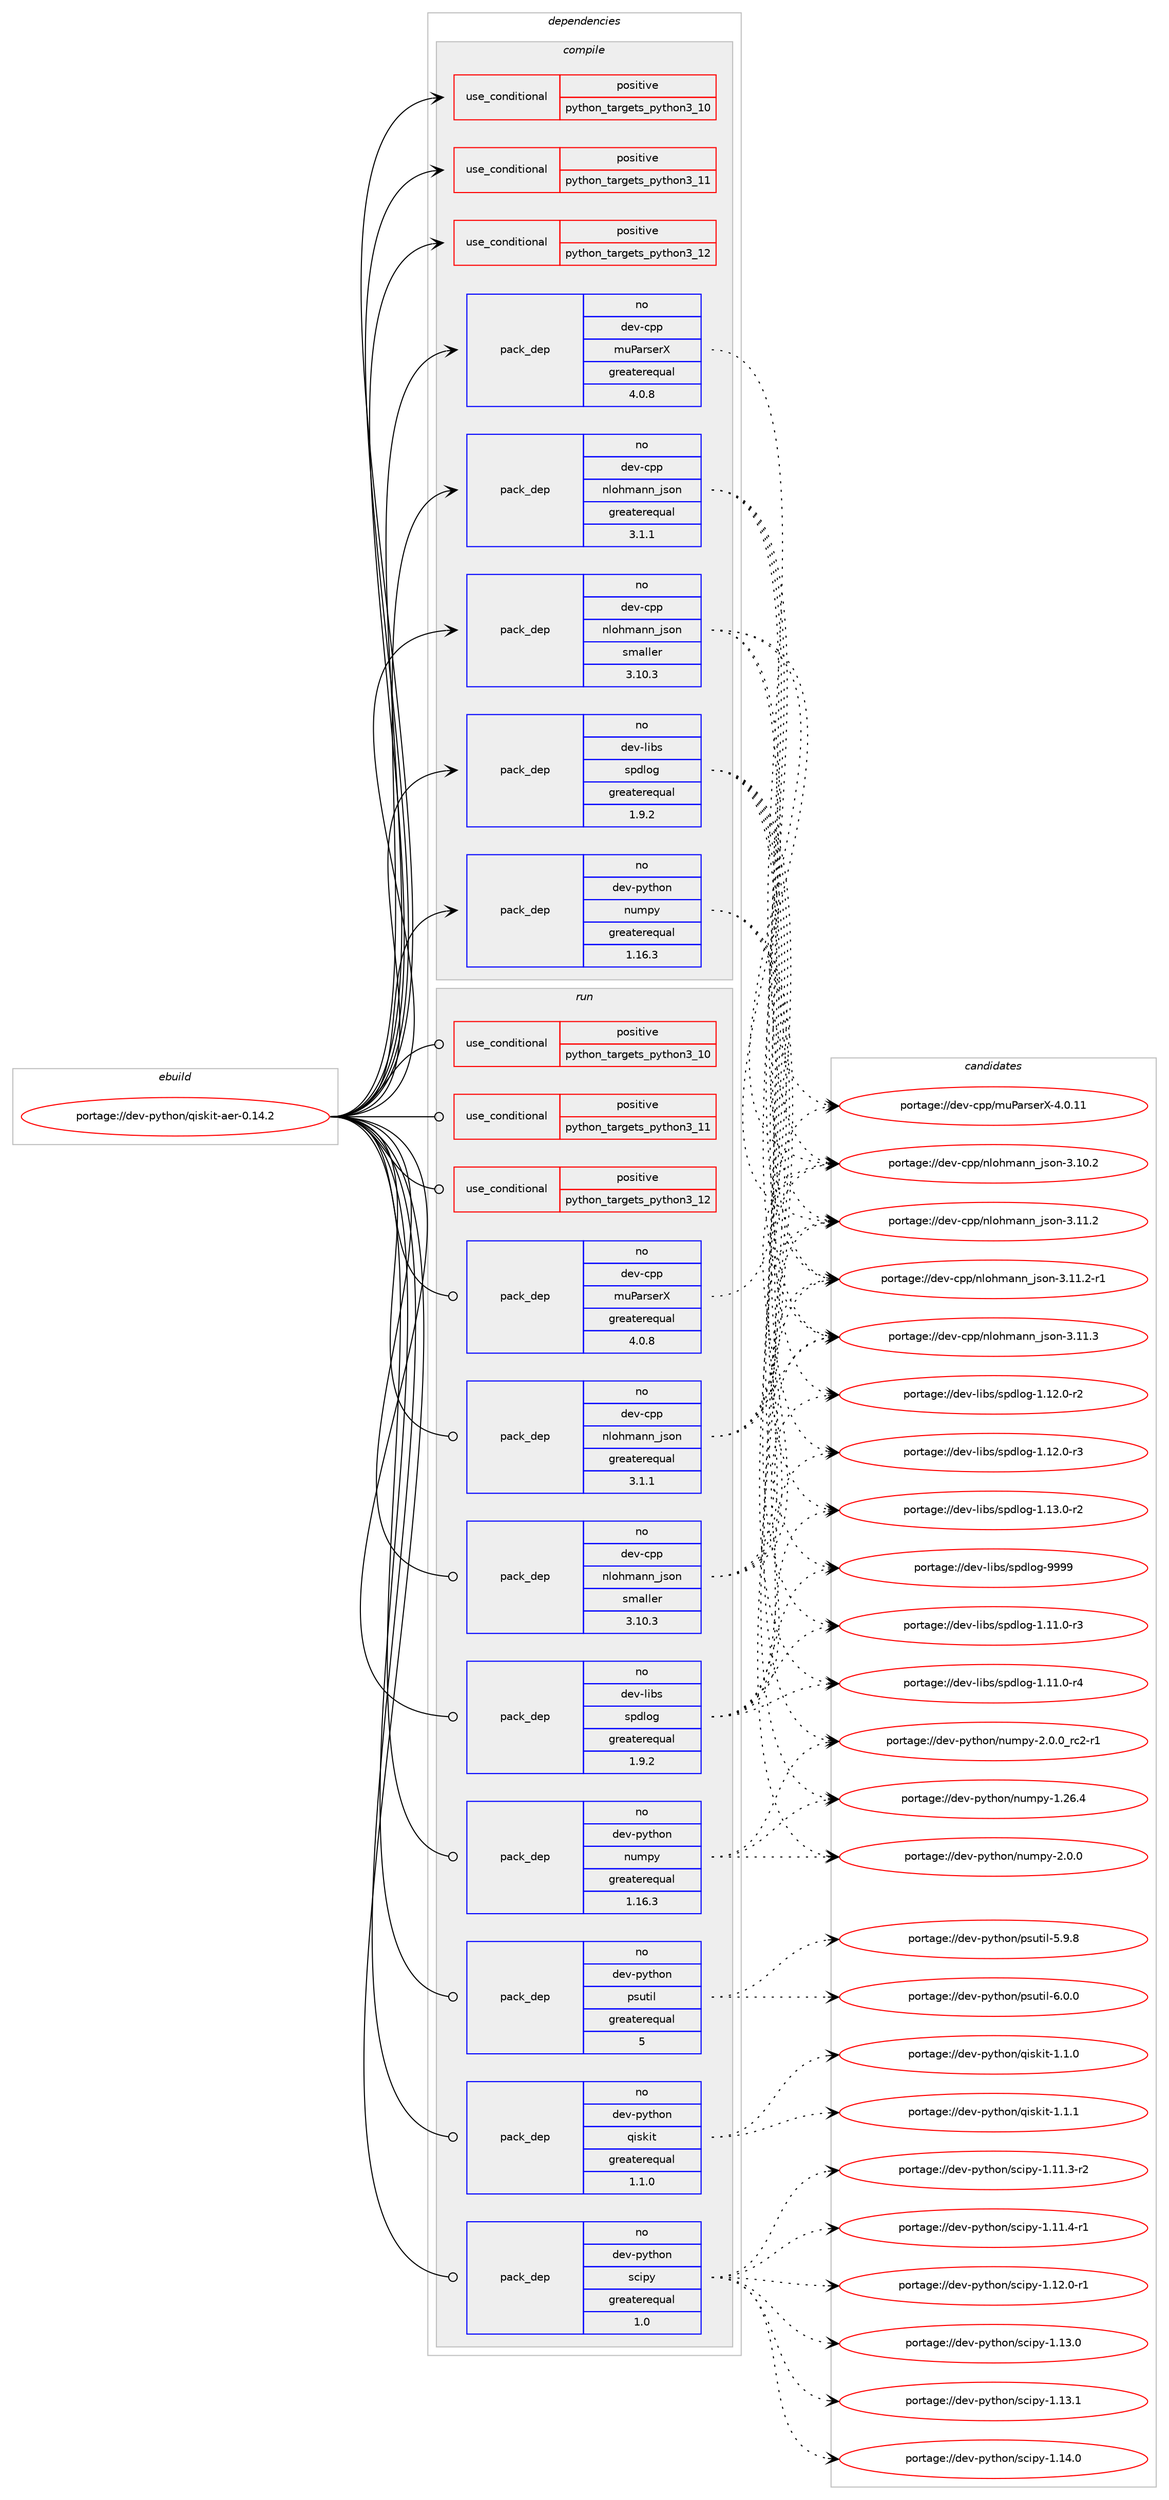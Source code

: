 digraph prolog {

# *************
# Graph options
# *************

newrank=true;
concentrate=true;
compound=true;
graph [rankdir=LR,fontname=Helvetica,fontsize=10,ranksep=1.5];#, ranksep=2.5, nodesep=0.2];
edge  [arrowhead=vee];
node  [fontname=Helvetica,fontsize=10];

# **********
# The ebuild
# **********

subgraph cluster_leftcol {
color=gray;
rank=same;
label=<<i>ebuild</i>>;
id [label="portage://dev-python/qiskit-aer-0.14.2", color=red, width=4, href="../dev-python/qiskit-aer-0.14.2.svg"];
}

# ****************
# The dependencies
# ****************

subgraph cluster_midcol {
color=gray;
label=<<i>dependencies</i>>;
subgraph cluster_compile {
fillcolor="#eeeeee";
style=filled;
label=<<i>compile</i>>;
subgraph cond37462 {
dependency80920 [label=<<TABLE BORDER="0" CELLBORDER="1" CELLSPACING="0" CELLPADDING="4"><TR><TD ROWSPAN="3" CELLPADDING="10">use_conditional</TD></TR><TR><TD>positive</TD></TR><TR><TD>python_targets_python3_10</TD></TR></TABLE>>, shape=none, color=red];
# *** BEGIN UNKNOWN DEPENDENCY TYPE (TODO) ***
# dependency80920 -> package_dependency(portage://dev-python/qiskit-aer-0.14.2,install,no,dev-lang,python,none,[,,],[slot(3.10)],[])
# *** END UNKNOWN DEPENDENCY TYPE (TODO) ***

}
id:e -> dependency80920:w [weight=20,style="solid",arrowhead="vee"];
subgraph cond37463 {
dependency80921 [label=<<TABLE BORDER="0" CELLBORDER="1" CELLSPACING="0" CELLPADDING="4"><TR><TD ROWSPAN="3" CELLPADDING="10">use_conditional</TD></TR><TR><TD>positive</TD></TR><TR><TD>python_targets_python3_11</TD></TR></TABLE>>, shape=none, color=red];
# *** BEGIN UNKNOWN DEPENDENCY TYPE (TODO) ***
# dependency80921 -> package_dependency(portage://dev-python/qiskit-aer-0.14.2,install,no,dev-lang,python,none,[,,],[slot(3.11)],[])
# *** END UNKNOWN DEPENDENCY TYPE (TODO) ***

}
id:e -> dependency80921:w [weight=20,style="solid",arrowhead="vee"];
subgraph cond37464 {
dependency80922 [label=<<TABLE BORDER="0" CELLBORDER="1" CELLSPACING="0" CELLPADDING="4"><TR><TD ROWSPAN="3" CELLPADDING="10">use_conditional</TD></TR><TR><TD>positive</TD></TR><TR><TD>python_targets_python3_12</TD></TR></TABLE>>, shape=none, color=red];
# *** BEGIN UNKNOWN DEPENDENCY TYPE (TODO) ***
# dependency80922 -> package_dependency(portage://dev-python/qiskit-aer-0.14.2,install,no,dev-lang,python,none,[,,],[slot(3.12)],[])
# *** END UNKNOWN DEPENDENCY TYPE (TODO) ***

}
id:e -> dependency80922:w [weight=20,style="solid",arrowhead="vee"];
subgraph pack42220 {
dependency80923 [label=<<TABLE BORDER="0" CELLBORDER="1" CELLSPACING="0" CELLPADDING="4" WIDTH="220"><TR><TD ROWSPAN="6" CELLPADDING="30">pack_dep</TD></TR><TR><TD WIDTH="110">no</TD></TR><TR><TD>dev-cpp</TD></TR><TR><TD>muParserX</TD></TR><TR><TD>greaterequal</TD></TR><TR><TD>4.0.8</TD></TR></TABLE>>, shape=none, color=blue];
}
id:e -> dependency80923:w [weight=20,style="solid",arrowhead="vee"];
subgraph pack42221 {
dependency80924 [label=<<TABLE BORDER="0" CELLBORDER="1" CELLSPACING="0" CELLPADDING="4" WIDTH="220"><TR><TD ROWSPAN="6" CELLPADDING="30">pack_dep</TD></TR><TR><TD WIDTH="110">no</TD></TR><TR><TD>dev-cpp</TD></TR><TR><TD>nlohmann_json</TD></TR><TR><TD>greaterequal</TD></TR><TR><TD>3.1.1</TD></TR></TABLE>>, shape=none, color=blue];
}
id:e -> dependency80924:w [weight=20,style="solid",arrowhead="vee"];
subgraph pack42222 {
dependency80925 [label=<<TABLE BORDER="0" CELLBORDER="1" CELLSPACING="0" CELLPADDING="4" WIDTH="220"><TR><TD ROWSPAN="6" CELLPADDING="30">pack_dep</TD></TR><TR><TD WIDTH="110">no</TD></TR><TR><TD>dev-cpp</TD></TR><TR><TD>nlohmann_json</TD></TR><TR><TD>smaller</TD></TR><TR><TD>3.10.3</TD></TR></TABLE>>, shape=none, color=blue];
}
id:e -> dependency80925:w [weight=20,style="solid",arrowhead="vee"];
subgraph pack42223 {
dependency80926 [label=<<TABLE BORDER="0" CELLBORDER="1" CELLSPACING="0" CELLPADDING="4" WIDTH="220"><TR><TD ROWSPAN="6" CELLPADDING="30">pack_dep</TD></TR><TR><TD WIDTH="110">no</TD></TR><TR><TD>dev-libs</TD></TR><TR><TD>spdlog</TD></TR><TR><TD>greaterequal</TD></TR><TR><TD>1.9.2</TD></TR></TABLE>>, shape=none, color=blue];
}
id:e -> dependency80926:w [weight=20,style="solid",arrowhead="vee"];
subgraph pack42224 {
dependency80927 [label=<<TABLE BORDER="0" CELLBORDER="1" CELLSPACING="0" CELLPADDING="4" WIDTH="220"><TR><TD ROWSPAN="6" CELLPADDING="30">pack_dep</TD></TR><TR><TD WIDTH="110">no</TD></TR><TR><TD>dev-python</TD></TR><TR><TD>numpy</TD></TR><TR><TD>greaterequal</TD></TR><TR><TD>1.16.3</TD></TR></TABLE>>, shape=none, color=blue];
}
id:e -> dependency80927:w [weight=20,style="solid",arrowhead="vee"];
# *** BEGIN UNKNOWN DEPENDENCY TYPE (TODO) ***
# id -> package_dependency(portage://dev-python/qiskit-aer-0.14.2,install,no,sci-libs,openblas,none,[,,],[],[use(enable(eselect-ldso),none)])
# *** END UNKNOWN DEPENDENCY TYPE (TODO) ***

# *** BEGIN UNKNOWN DEPENDENCY TYPE (TODO) ***
# id -> package_dependency(portage://dev-python/qiskit-aer-0.14.2,install,no,virtual,cblas,none,[,,],[],[use(enable(eselect-ldso),none)])
# *** END UNKNOWN DEPENDENCY TYPE (TODO) ***

}
subgraph cluster_compileandrun {
fillcolor="#eeeeee";
style=filled;
label=<<i>compile and run</i>>;
}
subgraph cluster_run {
fillcolor="#eeeeee";
style=filled;
label=<<i>run</i>>;
subgraph cond37465 {
dependency80928 [label=<<TABLE BORDER="0" CELLBORDER="1" CELLSPACING="0" CELLPADDING="4"><TR><TD ROWSPAN="3" CELLPADDING="10">use_conditional</TD></TR><TR><TD>positive</TD></TR><TR><TD>python_targets_python3_10</TD></TR></TABLE>>, shape=none, color=red];
# *** BEGIN UNKNOWN DEPENDENCY TYPE (TODO) ***
# dependency80928 -> package_dependency(portage://dev-python/qiskit-aer-0.14.2,run,no,dev-lang,python,none,[,,],[slot(3.10)],[])
# *** END UNKNOWN DEPENDENCY TYPE (TODO) ***

}
id:e -> dependency80928:w [weight=20,style="solid",arrowhead="odot"];
subgraph cond37466 {
dependency80929 [label=<<TABLE BORDER="0" CELLBORDER="1" CELLSPACING="0" CELLPADDING="4"><TR><TD ROWSPAN="3" CELLPADDING="10">use_conditional</TD></TR><TR><TD>positive</TD></TR><TR><TD>python_targets_python3_11</TD></TR></TABLE>>, shape=none, color=red];
# *** BEGIN UNKNOWN DEPENDENCY TYPE (TODO) ***
# dependency80929 -> package_dependency(portage://dev-python/qiskit-aer-0.14.2,run,no,dev-lang,python,none,[,,],[slot(3.11)],[])
# *** END UNKNOWN DEPENDENCY TYPE (TODO) ***

}
id:e -> dependency80929:w [weight=20,style="solid",arrowhead="odot"];
subgraph cond37467 {
dependency80930 [label=<<TABLE BORDER="0" CELLBORDER="1" CELLSPACING="0" CELLPADDING="4"><TR><TD ROWSPAN="3" CELLPADDING="10">use_conditional</TD></TR><TR><TD>positive</TD></TR><TR><TD>python_targets_python3_12</TD></TR></TABLE>>, shape=none, color=red];
# *** BEGIN UNKNOWN DEPENDENCY TYPE (TODO) ***
# dependency80930 -> package_dependency(portage://dev-python/qiskit-aer-0.14.2,run,no,dev-lang,python,none,[,,],[slot(3.12)],[])
# *** END UNKNOWN DEPENDENCY TYPE (TODO) ***

}
id:e -> dependency80930:w [weight=20,style="solid",arrowhead="odot"];
subgraph pack42225 {
dependency80931 [label=<<TABLE BORDER="0" CELLBORDER="1" CELLSPACING="0" CELLPADDING="4" WIDTH="220"><TR><TD ROWSPAN="6" CELLPADDING="30">pack_dep</TD></TR><TR><TD WIDTH="110">no</TD></TR><TR><TD>dev-cpp</TD></TR><TR><TD>muParserX</TD></TR><TR><TD>greaterequal</TD></TR><TR><TD>4.0.8</TD></TR></TABLE>>, shape=none, color=blue];
}
id:e -> dependency80931:w [weight=20,style="solid",arrowhead="odot"];
subgraph pack42226 {
dependency80932 [label=<<TABLE BORDER="0" CELLBORDER="1" CELLSPACING="0" CELLPADDING="4" WIDTH="220"><TR><TD ROWSPAN="6" CELLPADDING="30">pack_dep</TD></TR><TR><TD WIDTH="110">no</TD></TR><TR><TD>dev-cpp</TD></TR><TR><TD>nlohmann_json</TD></TR><TR><TD>greaterequal</TD></TR><TR><TD>3.1.1</TD></TR></TABLE>>, shape=none, color=blue];
}
id:e -> dependency80932:w [weight=20,style="solid",arrowhead="odot"];
subgraph pack42227 {
dependency80933 [label=<<TABLE BORDER="0" CELLBORDER="1" CELLSPACING="0" CELLPADDING="4" WIDTH="220"><TR><TD ROWSPAN="6" CELLPADDING="30">pack_dep</TD></TR><TR><TD WIDTH="110">no</TD></TR><TR><TD>dev-cpp</TD></TR><TR><TD>nlohmann_json</TD></TR><TR><TD>smaller</TD></TR><TR><TD>3.10.3</TD></TR></TABLE>>, shape=none, color=blue];
}
id:e -> dependency80933:w [weight=20,style="solid",arrowhead="odot"];
subgraph pack42228 {
dependency80934 [label=<<TABLE BORDER="0" CELLBORDER="1" CELLSPACING="0" CELLPADDING="4" WIDTH="220"><TR><TD ROWSPAN="6" CELLPADDING="30">pack_dep</TD></TR><TR><TD WIDTH="110">no</TD></TR><TR><TD>dev-libs</TD></TR><TR><TD>spdlog</TD></TR><TR><TD>greaterequal</TD></TR><TR><TD>1.9.2</TD></TR></TABLE>>, shape=none, color=blue];
}
id:e -> dependency80934:w [weight=20,style="solid",arrowhead="odot"];
subgraph pack42229 {
dependency80935 [label=<<TABLE BORDER="0" CELLBORDER="1" CELLSPACING="0" CELLPADDING="4" WIDTH="220"><TR><TD ROWSPAN="6" CELLPADDING="30">pack_dep</TD></TR><TR><TD WIDTH="110">no</TD></TR><TR><TD>dev-python</TD></TR><TR><TD>numpy</TD></TR><TR><TD>greaterequal</TD></TR><TR><TD>1.16.3</TD></TR></TABLE>>, shape=none, color=blue];
}
id:e -> dependency80935:w [weight=20,style="solid",arrowhead="odot"];
subgraph pack42230 {
dependency80936 [label=<<TABLE BORDER="0" CELLBORDER="1" CELLSPACING="0" CELLPADDING="4" WIDTH="220"><TR><TD ROWSPAN="6" CELLPADDING="30">pack_dep</TD></TR><TR><TD WIDTH="110">no</TD></TR><TR><TD>dev-python</TD></TR><TR><TD>psutil</TD></TR><TR><TD>greaterequal</TD></TR><TR><TD>5</TD></TR></TABLE>>, shape=none, color=blue];
}
id:e -> dependency80936:w [weight=20,style="solid",arrowhead="odot"];
subgraph pack42231 {
dependency80937 [label=<<TABLE BORDER="0" CELLBORDER="1" CELLSPACING="0" CELLPADDING="4" WIDTH="220"><TR><TD ROWSPAN="6" CELLPADDING="30">pack_dep</TD></TR><TR><TD WIDTH="110">no</TD></TR><TR><TD>dev-python</TD></TR><TR><TD>qiskit</TD></TR><TR><TD>greaterequal</TD></TR><TR><TD>1.1.0</TD></TR></TABLE>>, shape=none, color=blue];
}
id:e -> dependency80937:w [weight=20,style="solid",arrowhead="odot"];
subgraph pack42232 {
dependency80938 [label=<<TABLE BORDER="0" CELLBORDER="1" CELLSPACING="0" CELLPADDING="4" WIDTH="220"><TR><TD ROWSPAN="6" CELLPADDING="30">pack_dep</TD></TR><TR><TD WIDTH="110">no</TD></TR><TR><TD>dev-python</TD></TR><TR><TD>scipy</TD></TR><TR><TD>greaterequal</TD></TR><TR><TD>1.0</TD></TR></TABLE>>, shape=none, color=blue];
}
id:e -> dependency80938:w [weight=20,style="solid",arrowhead="odot"];
# *** BEGIN UNKNOWN DEPENDENCY TYPE (TODO) ***
# id -> package_dependency(portage://dev-python/qiskit-aer-0.14.2,run,no,sci-libs,openblas,none,[,,],[],[use(enable(eselect-ldso),none)])
# *** END UNKNOWN DEPENDENCY TYPE (TODO) ***

# *** BEGIN UNKNOWN DEPENDENCY TYPE (TODO) ***
# id -> package_dependency(portage://dev-python/qiskit-aer-0.14.2,run,no,virtual,cblas,none,[,,],[],[use(enable(eselect-ldso),none)])
# *** END UNKNOWN DEPENDENCY TYPE (TODO) ***

}
}

# **************
# The candidates
# **************

subgraph cluster_choices {
rank=same;
color=gray;
label=<<i>candidates</i>>;

subgraph choice42220 {
color=black;
nodesep=1;
choice10010111845991121124710911780971141151011148845524648464949 [label="portage://dev-cpp/muParserX-4.0.11", color=red, width=4,href="../dev-cpp/muParserX-4.0.11.svg"];
dependency80923:e -> choice10010111845991121124710911780971141151011148845524648464949:w [style=dotted,weight="100"];
}
subgraph choice42221 {
color=black;
nodesep=1;
choice100101118459911211247110108111104109971101109510611511111045514649484650 [label="portage://dev-cpp/nlohmann_json-3.10.2", color=red, width=4,href="../dev-cpp/nlohmann_json-3.10.2.svg"];
choice100101118459911211247110108111104109971101109510611511111045514649494650 [label="portage://dev-cpp/nlohmann_json-3.11.2", color=red, width=4,href="../dev-cpp/nlohmann_json-3.11.2.svg"];
choice1001011184599112112471101081111041099711011095106115111110455146494946504511449 [label="portage://dev-cpp/nlohmann_json-3.11.2-r1", color=red, width=4,href="../dev-cpp/nlohmann_json-3.11.2-r1.svg"];
choice100101118459911211247110108111104109971101109510611511111045514649494651 [label="portage://dev-cpp/nlohmann_json-3.11.3", color=red, width=4,href="../dev-cpp/nlohmann_json-3.11.3.svg"];
dependency80924:e -> choice100101118459911211247110108111104109971101109510611511111045514649484650:w [style=dotted,weight="100"];
dependency80924:e -> choice100101118459911211247110108111104109971101109510611511111045514649494650:w [style=dotted,weight="100"];
dependency80924:e -> choice1001011184599112112471101081111041099711011095106115111110455146494946504511449:w [style=dotted,weight="100"];
dependency80924:e -> choice100101118459911211247110108111104109971101109510611511111045514649494651:w [style=dotted,weight="100"];
}
subgraph choice42222 {
color=black;
nodesep=1;
choice100101118459911211247110108111104109971101109510611511111045514649484650 [label="portage://dev-cpp/nlohmann_json-3.10.2", color=red, width=4,href="../dev-cpp/nlohmann_json-3.10.2.svg"];
choice100101118459911211247110108111104109971101109510611511111045514649494650 [label="portage://dev-cpp/nlohmann_json-3.11.2", color=red, width=4,href="../dev-cpp/nlohmann_json-3.11.2.svg"];
choice1001011184599112112471101081111041099711011095106115111110455146494946504511449 [label="portage://dev-cpp/nlohmann_json-3.11.2-r1", color=red, width=4,href="../dev-cpp/nlohmann_json-3.11.2-r1.svg"];
choice100101118459911211247110108111104109971101109510611511111045514649494651 [label="portage://dev-cpp/nlohmann_json-3.11.3", color=red, width=4,href="../dev-cpp/nlohmann_json-3.11.3.svg"];
dependency80925:e -> choice100101118459911211247110108111104109971101109510611511111045514649484650:w [style=dotted,weight="100"];
dependency80925:e -> choice100101118459911211247110108111104109971101109510611511111045514649494650:w [style=dotted,weight="100"];
dependency80925:e -> choice1001011184599112112471101081111041099711011095106115111110455146494946504511449:w [style=dotted,weight="100"];
dependency80925:e -> choice100101118459911211247110108111104109971101109510611511111045514649494651:w [style=dotted,weight="100"];
}
subgraph choice42223 {
color=black;
nodesep=1;
choice100101118451081059811547115112100108111103454946494946484511451 [label="portage://dev-libs/spdlog-1.11.0-r3", color=red, width=4,href="../dev-libs/spdlog-1.11.0-r3.svg"];
choice100101118451081059811547115112100108111103454946494946484511452 [label="portage://dev-libs/spdlog-1.11.0-r4", color=red, width=4,href="../dev-libs/spdlog-1.11.0-r4.svg"];
choice100101118451081059811547115112100108111103454946495046484511450 [label="portage://dev-libs/spdlog-1.12.0-r2", color=red, width=4,href="../dev-libs/spdlog-1.12.0-r2.svg"];
choice100101118451081059811547115112100108111103454946495046484511451 [label="portage://dev-libs/spdlog-1.12.0-r3", color=red, width=4,href="../dev-libs/spdlog-1.12.0-r3.svg"];
choice100101118451081059811547115112100108111103454946495146484511450 [label="portage://dev-libs/spdlog-1.13.0-r2", color=red, width=4,href="../dev-libs/spdlog-1.13.0-r2.svg"];
choice1001011184510810598115471151121001081111034557575757 [label="portage://dev-libs/spdlog-9999", color=red, width=4,href="../dev-libs/spdlog-9999.svg"];
dependency80926:e -> choice100101118451081059811547115112100108111103454946494946484511451:w [style=dotted,weight="100"];
dependency80926:e -> choice100101118451081059811547115112100108111103454946494946484511452:w [style=dotted,weight="100"];
dependency80926:e -> choice100101118451081059811547115112100108111103454946495046484511450:w [style=dotted,weight="100"];
dependency80926:e -> choice100101118451081059811547115112100108111103454946495046484511451:w [style=dotted,weight="100"];
dependency80926:e -> choice100101118451081059811547115112100108111103454946495146484511450:w [style=dotted,weight="100"];
dependency80926:e -> choice1001011184510810598115471151121001081111034557575757:w [style=dotted,weight="100"];
}
subgraph choice42224 {
color=black;
nodesep=1;
choice100101118451121211161041111104711011710911212145494650544652 [label="portage://dev-python/numpy-1.26.4", color=red, width=4,href="../dev-python/numpy-1.26.4.svg"];
choice1001011184511212111610411111047110117109112121455046484648 [label="portage://dev-python/numpy-2.0.0", color=red, width=4,href="../dev-python/numpy-2.0.0.svg"];
choice10010111845112121116104111110471101171091121214550464846489511499504511449 [label="portage://dev-python/numpy-2.0.0_rc2-r1", color=red, width=4,href="../dev-python/numpy-2.0.0_rc2-r1.svg"];
dependency80927:e -> choice100101118451121211161041111104711011710911212145494650544652:w [style=dotted,weight="100"];
dependency80927:e -> choice1001011184511212111610411111047110117109112121455046484648:w [style=dotted,weight="100"];
dependency80927:e -> choice10010111845112121116104111110471101171091121214550464846489511499504511449:w [style=dotted,weight="100"];
}
subgraph choice42225 {
color=black;
nodesep=1;
choice10010111845991121124710911780971141151011148845524648464949 [label="portage://dev-cpp/muParserX-4.0.11", color=red, width=4,href="../dev-cpp/muParserX-4.0.11.svg"];
dependency80931:e -> choice10010111845991121124710911780971141151011148845524648464949:w [style=dotted,weight="100"];
}
subgraph choice42226 {
color=black;
nodesep=1;
choice100101118459911211247110108111104109971101109510611511111045514649484650 [label="portage://dev-cpp/nlohmann_json-3.10.2", color=red, width=4,href="../dev-cpp/nlohmann_json-3.10.2.svg"];
choice100101118459911211247110108111104109971101109510611511111045514649494650 [label="portage://dev-cpp/nlohmann_json-3.11.2", color=red, width=4,href="../dev-cpp/nlohmann_json-3.11.2.svg"];
choice1001011184599112112471101081111041099711011095106115111110455146494946504511449 [label="portage://dev-cpp/nlohmann_json-3.11.2-r1", color=red, width=4,href="../dev-cpp/nlohmann_json-3.11.2-r1.svg"];
choice100101118459911211247110108111104109971101109510611511111045514649494651 [label="portage://dev-cpp/nlohmann_json-3.11.3", color=red, width=4,href="../dev-cpp/nlohmann_json-3.11.3.svg"];
dependency80932:e -> choice100101118459911211247110108111104109971101109510611511111045514649484650:w [style=dotted,weight="100"];
dependency80932:e -> choice100101118459911211247110108111104109971101109510611511111045514649494650:w [style=dotted,weight="100"];
dependency80932:e -> choice1001011184599112112471101081111041099711011095106115111110455146494946504511449:w [style=dotted,weight="100"];
dependency80932:e -> choice100101118459911211247110108111104109971101109510611511111045514649494651:w [style=dotted,weight="100"];
}
subgraph choice42227 {
color=black;
nodesep=1;
choice100101118459911211247110108111104109971101109510611511111045514649484650 [label="portage://dev-cpp/nlohmann_json-3.10.2", color=red, width=4,href="../dev-cpp/nlohmann_json-3.10.2.svg"];
choice100101118459911211247110108111104109971101109510611511111045514649494650 [label="portage://dev-cpp/nlohmann_json-3.11.2", color=red, width=4,href="../dev-cpp/nlohmann_json-3.11.2.svg"];
choice1001011184599112112471101081111041099711011095106115111110455146494946504511449 [label="portage://dev-cpp/nlohmann_json-3.11.2-r1", color=red, width=4,href="../dev-cpp/nlohmann_json-3.11.2-r1.svg"];
choice100101118459911211247110108111104109971101109510611511111045514649494651 [label="portage://dev-cpp/nlohmann_json-3.11.3", color=red, width=4,href="../dev-cpp/nlohmann_json-3.11.3.svg"];
dependency80933:e -> choice100101118459911211247110108111104109971101109510611511111045514649484650:w [style=dotted,weight="100"];
dependency80933:e -> choice100101118459911211247110108111104109971101109510611511111045514649494650:w [style=dotted,weight="100"];
dependency80933:e -> choice1001011184599112112471101081111041099711011095106115111110455146494946504511449:w [style=dotted,weight="100"];
dependency80933:e -> choice100101118459911211247110108111104109971101109510611511111045514649494651:w [style=dotted,weight="100"];
}
subgraph choice42228 {
color=black;
nodesep=1;
choice100101118451081059811547115112100108111103454946494946484511451 [label="portage://dev-libs/spdlog-1.11.0-r3", color=red, width=4,href="../dev-libs/spdlog-1.11.0-r3.svg"];
choice100101118451081059811547115112100108111103454946494946484511452 [label="portage://dev-libs/spdlog-1.11.0-r4", color=red, width=4,href="../dev-libs/spdlog-1.11.0-r4.svg"];
choice100101118451081059811547115112100108111103454946495046484511450 [label="portage://dev-libs/spdlog-1.12.0-r2", color=red, width=4,href="../dev-libs/spdlog-1.12.0-r2.svg"];
choice100101118451081059811547115112100108111103454946495046484511451 [label="portage://dev-libs/spdlog-1.12.0-r3", color=red, width=4,href="../dev-libs/spdlog-1.12.0-r3.svg"];
choice100101118451081059811547115112100108111103454946495146484511450 [label="portage://dev-libs/spdlog-1.13.0-r2", color=red, width=4,href="../dev-libs/spdlog-1.13.0-r2.svg"];
choice1001011184510810598115471151121001081111034557575757 [label="portage://dev-libs/spdlog-9999", color=red, width=4,href="../dev-libs/spdlog-9999.svg"];
dependency80934:e -> choice100101118451081059811547115112100108111103454946494946484511451:w [style=dotted,weight="100"];
dependency80934:e -> choice100101118451081059811547115112100108111103454946494946484511452:w [style=dotted,weight="100"];
dependency80934:e -> choice100101118451081059811547115112100108111103454946495046484511450:w [style=dotted,weight="100"];
dependency80934:e -> choice100101118451081059811547115112100108111103454946495046484511451:w [style=dotted,weight="100"];
dependency80934:e -> choice100101118451081059811547115112100108111103454946495146484511450:w [style=dotted,weight="100"];
dependency80934:e -> choice1001011184510810598115471151121001081111034557575757:w [style=dotted,weight="100"];
}
subgraph choice42229 {
color=black;
nodesep=1;
choice100101118451121211161041111104711011710911212145494650544652 [label="portage://dev-python/numpy-1.26.4", color=red, width=4,href="../dev-python/numpy-1.26.4.svg"];
choice1001011184511212111610411111047110117109112121455046484648 [label="portage://dev-python/numpy-2.0.0", color=red, width=4,href="../dev-python/numpy-2.0.0.svg"];
choice10010111845112121116104111110471101171091121214550464846489511499504511449 [label="portage://dev-python/numpy-2.0.0_rc2-r1", color=red, width=4,href="../dev-python/numpy-2.0.0_rc2-r1.svg"];
dependency80935:e -> choice100101118451121211161041111104711011710911212145494650544652:w [style=dotted,weight="100"];
dependency80935:e -> choice1001011184511212111610411111047110117109112121455046484648:w [style=dotted,weight="100"];
dependency80935:e -> choice10010111845112121116104111110471101171091121214550464846489511499504511449:w [style=dotted,weight="100"];
}
subgraph choice42230 {
color=black;
nodesep=1;
choice1001011184511212111610411111047112115117116105108455346574656 [label="portage://dev-python/psutil-5.9.8", color=red, width=4,href="../dev-python/psutil-5.9.8.svg"];
choice1001011184511212111610411111047112115117116105108455446484648 [label="portage://dev-python/psutil-6.0.0", color=red, width=4,href="../dev-python/psutil-6.0.0.svg"];
dependency80936:e -> choice1001011184511212111610411111047112115117116105108455346574656:w [style=dotted,weight="100"];
dependency80936:e -> choice1001011184511212111610411111047112115117116105108455446484648:w [style=dotted,weight="100"];
}
subgraph choice42231 {
color=black;
nodesep=1;
choice1001011184511212111610411111047113105115107105116454946494648 [label="portage://dev-python/qiskit-1.1.0", color=red, width=4,href="../dev-python/qiskit-1.1.0.svg"];
choice1001011184511212111610411111047113105115107105116454946494649 [label="portage://dev-python/qiskit-1.1.1", color=red, width=4,href="../dev-python/qiskit-1.1.1.svg"];
dependency80937:e -> choice1001011184511212111610411111047113105115107105116454946494648:w [style=dotted,weight="100"];
dependency80937:e -> choice1001011184511212111610411111047113105115107105116454946494649:w [style=dotted,weight="100"];
}
subgraph choice42232 {
color=black;
nodesep=1;
choice100101118451121211161041111104711599105112121454946494946514511450 [label="portage://dev-python/scipy-1.11.3-r2", color=red, width=4,href="../dev-python/scipy-1.11.3-r2.svg"];
choice100101118451121211161041111104711599105112121454946494946524511449 [label="portage://dev-python/scipy-1.11.4-r1", color=red, width=4,href="../dev-python/scipy-1.11.4-r1.svg"];
choice100101118451121211161041111104711599105112121454946495046484511449 [label="portage://dev-python/scipy-1.12.0-r1", color=red, width=4,href="../dev-python/scipy-1.12.0-r1.svg"];
choice10010111845112121116104111110471159910511212145494649514648 [label="portage://dev-python/scipy-1.13.0", color=red, width=4,href="../dev-python/scipy-1.13.0.svg"];
choice10010111845112121116104111110471159910511212145494649514649 [label="portage://dev-python/scipy-1.13.1", color=red, width=4,href="../dev-python/scipy-1.13.1.svg"];
choice10010111845112121116104111110471159910511212145494649524648 [label="portage://dev-python/scipy-1.14.0", color=red, width=4,href="../dev-python/scipy-1.14.0.svg"];
dependency80938:e -> choice100101118451121211161041111104711599105112121454946494946514511450:w [style=dotted,weight="100"];
dependency80938:e -> choice100101118451121211161041111104711599105112121454946494946524511449:w [style=dotted,weight="100"];
dependency80938:e -> choice100101118451121211161041111104711599105112121454946495046484511449:w [style=dotted,weight="100"];
dependency80938:e -> choice10010111845112121116104111110471159910511212145494649514648:w [style=dotted,weight="100"];
dependency80938:e -> choice10010111845112121116104111110471159910511212145494649514649:w [style=dotted,weight="100"];
dependency80938:e -> choice10010111845112121116104111110471159910511212145494649524648:w [style=dotted,weight="100"];
}
}

}
